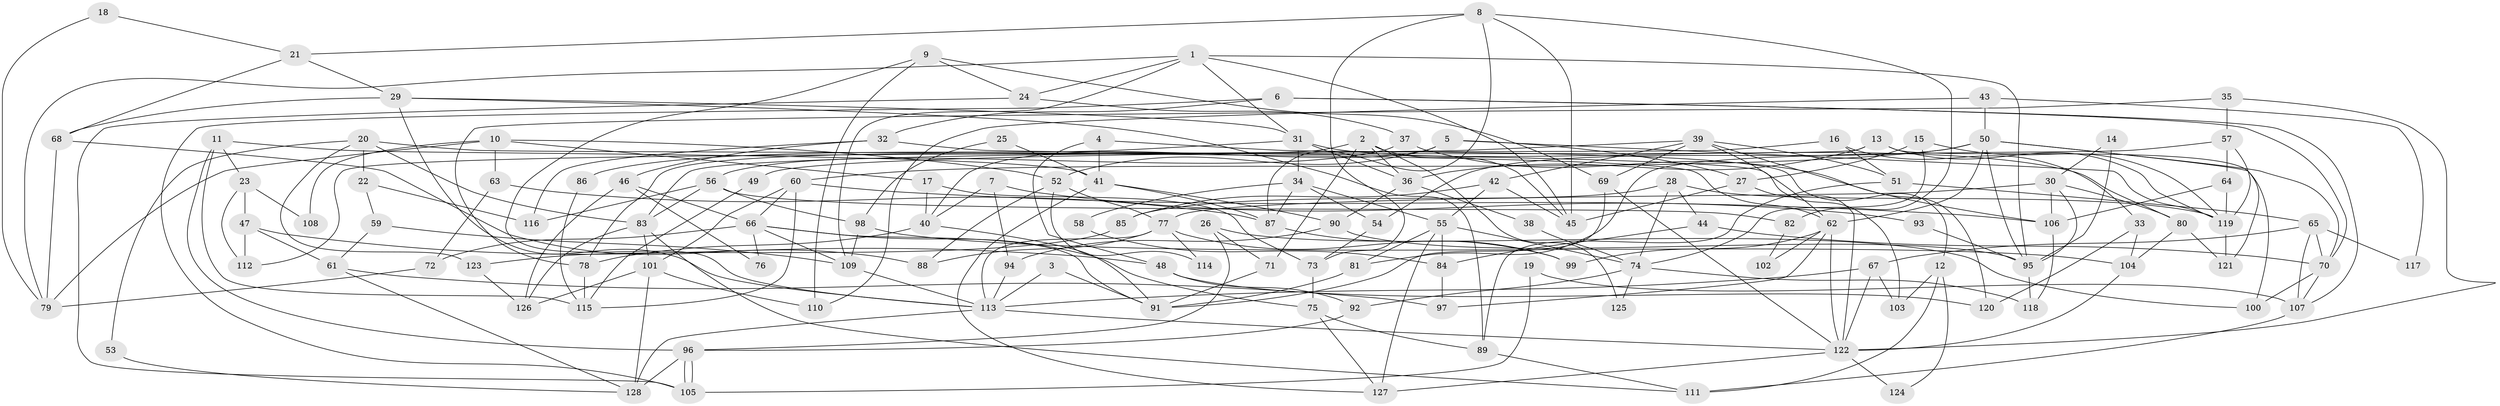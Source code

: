 // Generated by graph-tools (version 1.1) at 2025/14/03/09/25 04:14:51]
// undirected, 128 vertices, 256 edges
graph export_dot {
graph [start="1"]
  node [color=gray90,style=filled];
  1;
  2;
  3;
  4;
  5;
  6;
  7;
  8;
  9;
  10;
  11;
  12;
  13;
  14;
  15;
  16;
  17;
  18;
  19;
  20;
  21;
  22;
  23;
  24;
  25;
  26;
  27;
  28;
  29;
  30;
  31;
  32;
  33;
  34;
  35;
  36;
  37;
  38;
  39;
  40;
  41;
  42;
  43;
  44;
  45;
  46;
  47;
  48;
  49;
  50;
  51;
  52;
  53;
  54;
  55;
  56;
  57;
  58;
  59;
  60;
  61;
  62;
  63;
  64;
  65;
  66;
  67;
  68;
  69;
  70;
  71;
  72;
  73;
  74;
  75;
  76;
  77;
  78;
  79;
  80;
  81;
  82;
  83;
  84;
  85;
  86;
  87;
  88;
  89;
  90;
  91;
  92;
  93;
  94;
  95;
  96;
  97;
  98;
  99;
  100;
  101;
  102;
  103;
  104;
  105;
  106;
  107;
  108;
  109;
  110;
  111;
  112;
  113;
  114;
  115;
  116;
  117;
  118;
  119;
  120;
  121;
  122;
  123;
  124;
  125;
  126;
  127;
  128;
  1 -- 95;
  1 -- 45;
  1 -- 24;
  1 -- 31;
  1 -- 79;
  1 -- 109;
  2 -- 45;
  2 -- 36;
  2 -- 71;
  2 -- 78;
  2 -- 125;
  3 -- 91;
  3 -- 113;
  4 -- 48;
  4 -- 41;
  4 -- 12;
  5 -- 27;
  5 -- 40;
  5 -- 52;
  5 -- 119;
  6 -- 70;
  6 -- 107;
  6 -- 32;
  6 -- 105;
  7 -- 94;
  7 -- 40;
  7 -- 93;
  8 -- 73;
  8 -- 21;
  8 -- 45;
  8 -- 82;
  8 -- 87;
  9 -- 24;
  9 -- 69;
  9 -- 110;
  9 -- 113;
  10 -- 79;
  10 -- 52;
  10 -- 17;
  10 -- 63;
  10 -- 108;
  11 -- 41;
  11 -- 96;
  11 -- 23;
  11 -- 115;
  12 -- 103;
  12 -- 111;
  12 -- 124;
  13 -- 100;
  13 -- 119;
  13 -- 36;
  13 -- 112;
  14 -- 30;
  14 -- 95;
  15 -- 119;
  15 -- 74;
  15 -- 27;
  16 -- 83;
  16 -- 51;
  16 -- 33;
  17 -- 40;
  17 -- 73;
  18 -- 79;
  18 -- 21;
  19 -- 105;
  19 -- 107;
  20 -- 123;
  20 -- 62;
  20 -- 22;
  20 -- 53;
  20 -- 83;
  21 -- 29;
  21 -- 68;
  22 -- 116;
  22 -- 59;
  23 -- 112;
  23 -- 47;
  23 -- 108;
  24 -- 105;
  24 -- 37;
  25 -- 98;
  25 -- 41;
  26 -- 96;
  26 -- 71;
  26 -- 100;
  27 -- 45;
  27 -- 122;
  28 -- 74;
  28 -- 119;
  28 -- 44;
  28 -- 85;
  29 -- 31;
  29 -- 113;
  29 -- 68;
  29 -- 89;
  30 -- 77;
  30 -- 95;
  30 -- 80;
  30 -- 106;
  31 -- 34;
  31 -- 36;
  31 -- 80;
  31 -- 86;
  32 -- 46;
  32 -- 103;
  32 -- 116;
  33 -- 104;
  33 -- 120;
  34 -- 87;
  34 -- 55;
  34 -- 54;
  34 -- 58;
  35 -- 57;
  35 -- 122;
  35 -- 78;
  36 -- 38;
  36 -- 90;
  37 -- 106;
  37 -- 56;
  38 -- 74;
  39 -- 51;
  39 -- 62;
  39 -- 42;
  39 -- 49;
  39 -- 69;
  39 -- 120;
  40 -- 78;
  40 -- 91;
  41 -- 87;
  41 -- 127;
  41 -- 90;
  42 -- 55;
  42 -- 45;
  42 -- 85;
  43 -- 50;
  43 -- 110;
  43 -- 117;
  44 -- 84;
  44 -- 70;
  46 -- 66;
  46 -- 126;
  46 -- 76;
  47 -- 61;
  47 -- 48;
  47 -- 112;
  48 -- 120;
  48 -- 92;
  49 -- 115;
  50 -- 121;
  50 -- 60;
  50 -- 54;
  50 -- 62;
  50 -- 70;
  50 -- 95;
  51 -- 89;
  51 -- 65;
  52 -- 88;
  52 -- 77;
  52 -- 114;
  53 -- 128;
  54 -- 73;
  55 -- 127;
  55 -- 74;
  55 -- 81;
  55 -- 84;
  56 -- 98;
  56 -- 82;
  56 -- 83;
  56 -- 116;
  57 -- 119;
  57 -- 81;
  57 -- 64;
  58 -- 84;
  59 -- 109;
  59 -- 61;
  60 -- 66;
  60 -- 115;
  60 -- 101;
  60 -- 106;
  61 -- 128;
  61 -- 97;
  62 -- 122;
  62 -- 97;
  62 -- 99;
  62 -- 102;
  63 -- 87;
  63 -- 72;
  64 -- 106;
  64 -- 119;
  65 -- 70;
  65 -- 107;
  65 -- 67;
  65 -- 117;
  66 -- 75;
  66 -- 109;
  66 -- 72;
  66 -- 76;
  66 -- 91;
  67 -- 122;
  67 -- 103;
  67 -- 113;
  68 -- 79;
  68 -- 88;
  69 -- 122;
  69 -- 91;
  70 -- 100;
  70 -- 107;
  71 -- 91;
  72 -- 79;
  73 -- 75;
  74 -- 92;
  74 -- 118;
  74 -- 125;
  75 -- 89;
  75 -- 127;
  77 -- 113;
  77 -- 88;
  77 -- 99;
  77 -- 114;
  78 -- 115;
  80 -- 104;
  80 -- 121;
  81 -- 91;
  82 -- 102;
  83 -- 101;
  83 -- 111;
  83 -- 126;
  84 -- 97;
  85 -- 123;
  86 -- 115;
  87 -- 99;
  89 -- 111;
  90 -- 94;
  90 -- 95;
  92 -- 96;
  93 -- 95;
  94 -- 113;
  95 -- 118;
  96 -- 105;
  96 -- 105;
  96 -- 128;
  98 -- 104;
  98 -- 109;
  101 -- 110;
  101 -- 126;
  101 -- 128;
  104 -- 122;
  106 -- 118;
  107 -- 111;
  109 -- 113;
  113 -- 122;
  113 -- 128;
  119 -- 121;
  122 -- 124;
  122 -- 127;
  123 -- 126;
}
